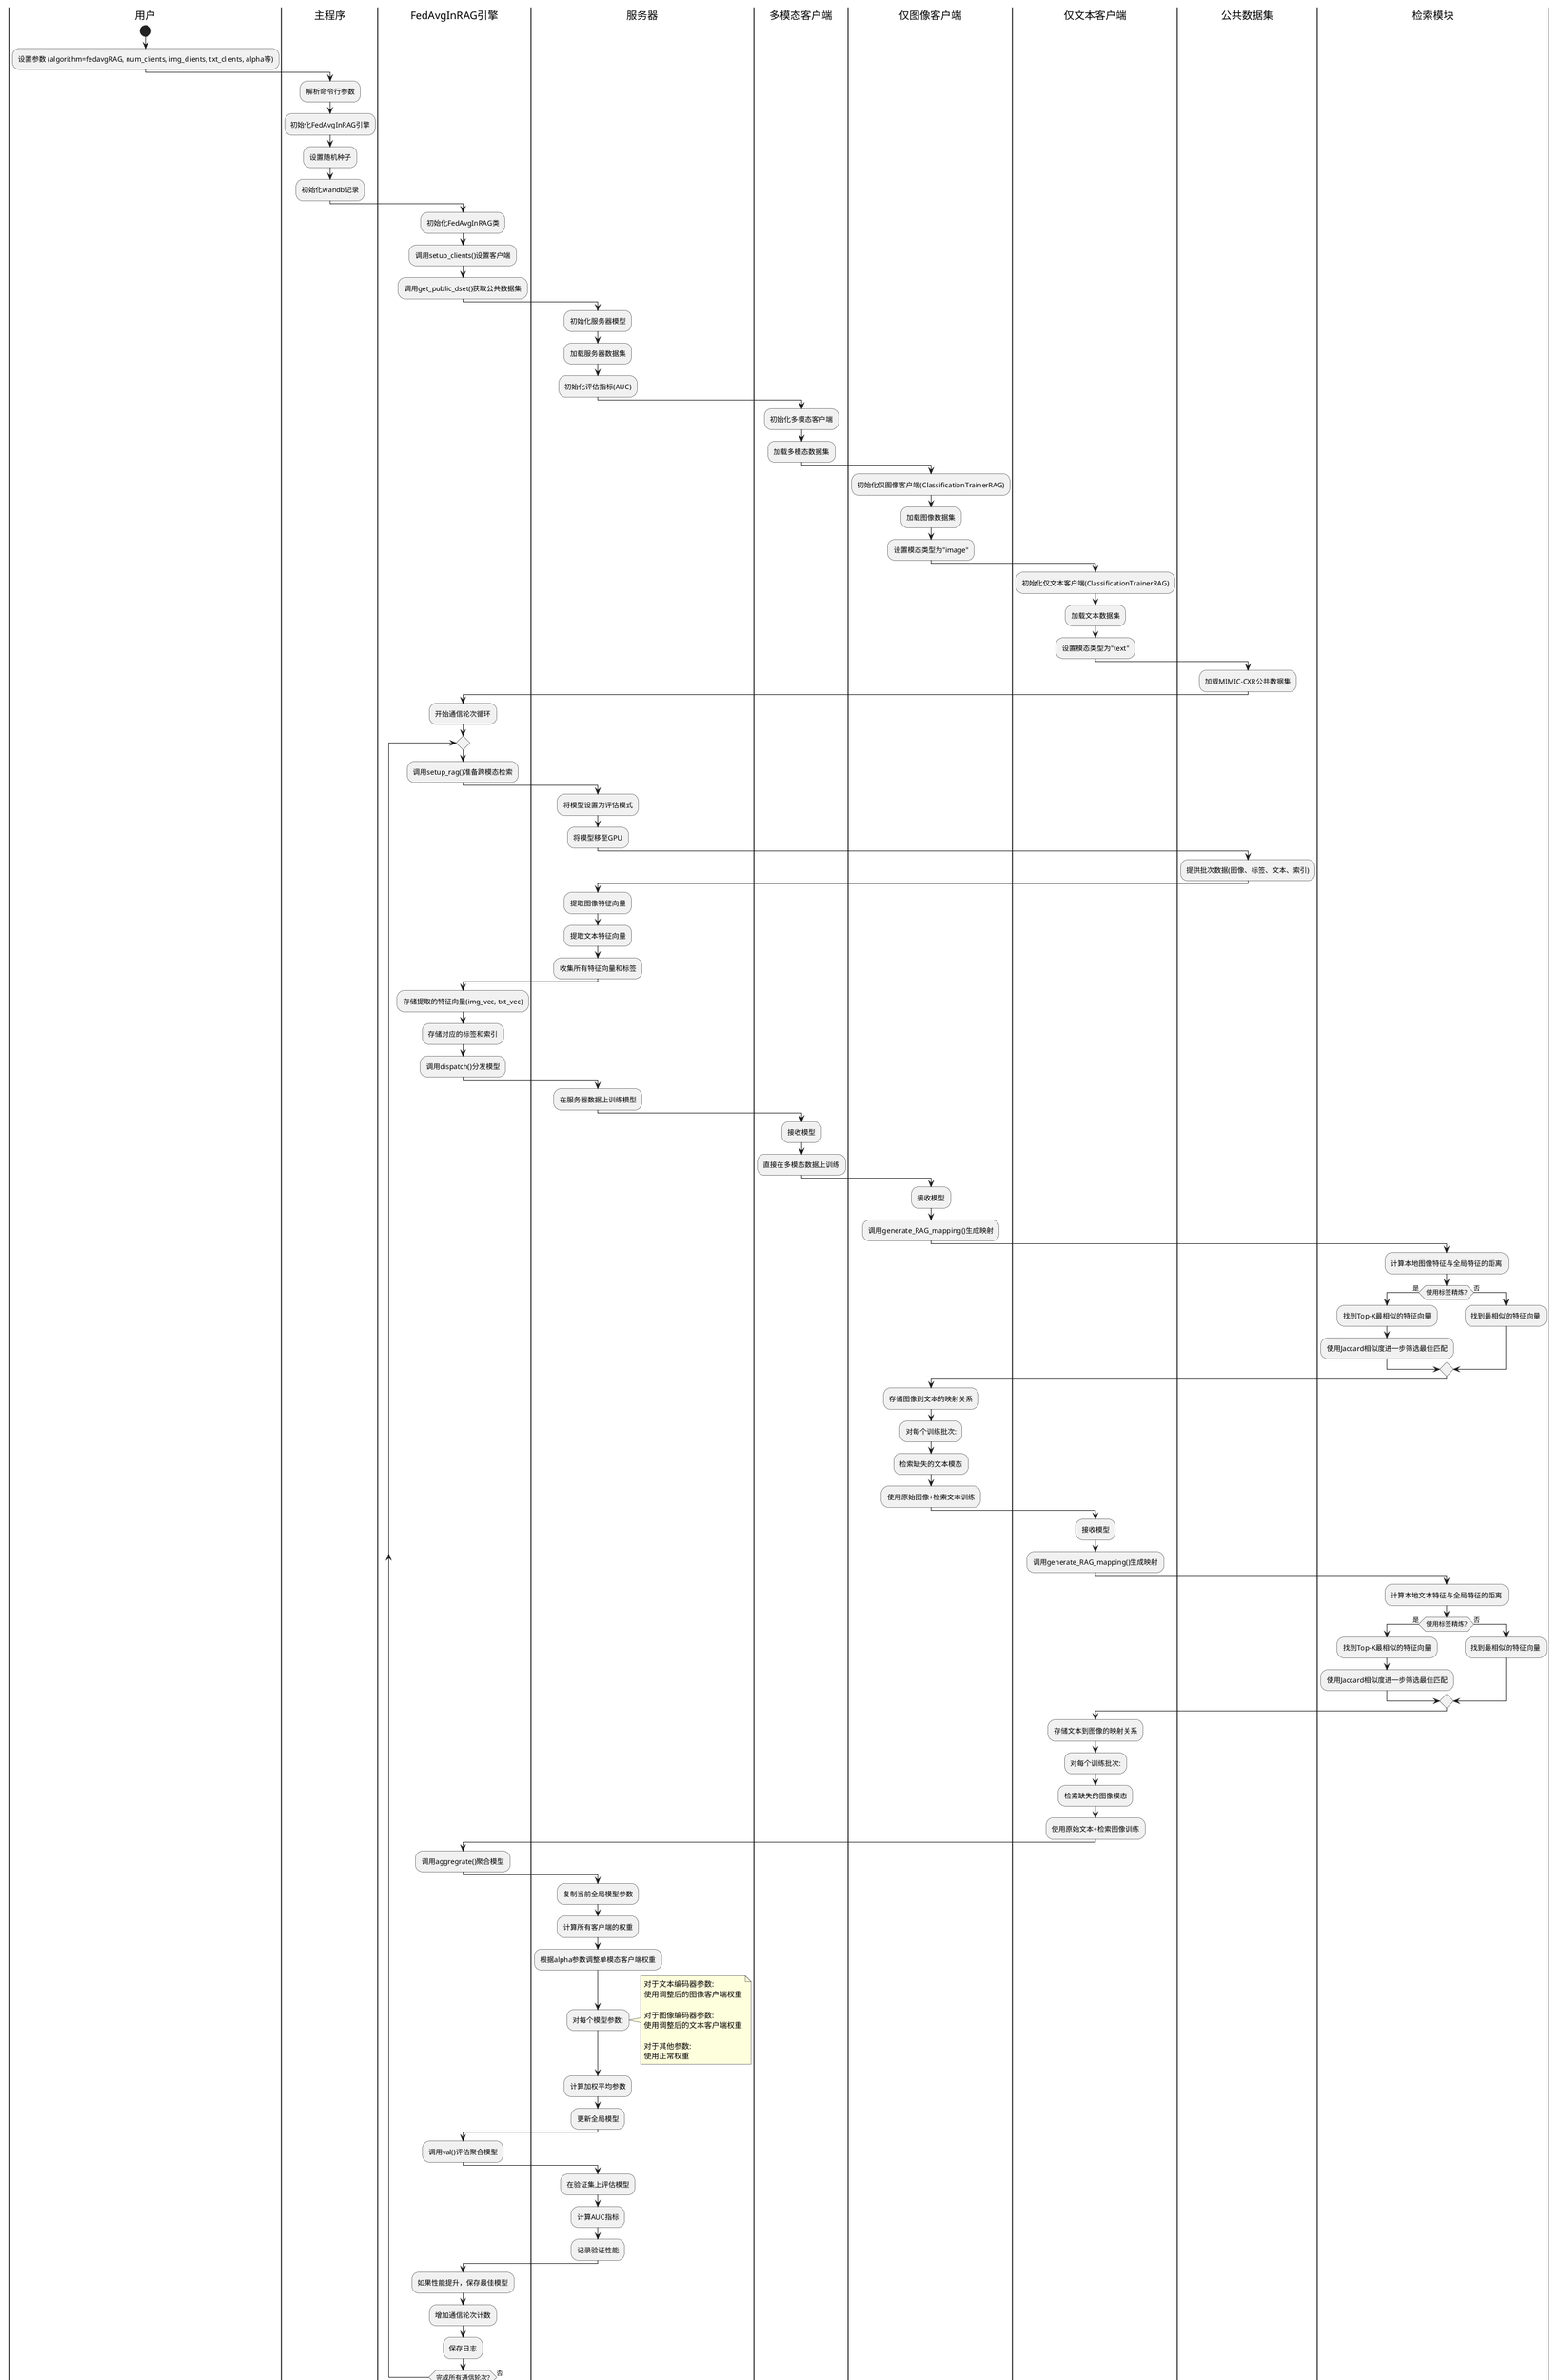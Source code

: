@startuml CAR-MFL详细活动图

' 使用标准活动图语法
|用户|
start
:设置参数 (algorithm=fedavgRAG, num_clients, img_clients, txt_clients, alpha等);

|主程序|
:解析命令行参数;
:初始化FedAvgInRAG引擎;
:设置随机种子;
:初始化wandb记录;

|FedAvgInRAG引擎|
:初始化FedAvgInRAG类;
:调用setup_clients()设置客户端;
:调用get_public_dset()获取公共数据集;

|服务器|
:初始化服务器模型;
:加载服务器数据集;
:初始化评估指标(AUC);

|多模态客户端|
:初始化多模态客户端;
:加载多模态数据集;

|仅图像客户端|
:初始化仅图像客户端(ClassificationTrainerRAG);
:加载图像数据集;
:设置模态类型为"image";

|仅文本客户端|
:初始化仅文本客户端(ClassificationTrainerRAG);
:加载文本数据集;
:设置模态类型为"text";

|公共数据集|
:加载MIMIC-CXR公共数据集;

|FedAvgInRAG引擎|
:开始通信轮次循环;
repeat
  |FedAvgInRAG引擎|
  :调用setup_rag()准备跨模态检索;

  |服务器|
  :将模型设置为评估模式;
  :将模型移至GPU;
  
  |公共数据集|
  :提供批次数据(图像、标签、文本、索引);
  
  |服务器|
  :提取图像特征向量;
  :提取文本特征向量;
  :收集所有特征向量和标签;
  
  |FedAvgInRAG引擎|
  :存储提取的特征向量(img_vec, txt_vec);
  :存储对应的标签和索引;
  :调用dispatch()分发模型;
  
  |服务器|
  :在服务器数据上训练模型;
  
  |多模态客户端|
  :接收模型;
  :直接在多模态数据上训练;
  
  |仅图像客户端|
  :接收模型;
  :调用generate_RAG_mapping()生成映射;
  
  |检索模块|
  :计算本地图像特征与全局特征的距离;
  if (使用标签精炼?) then (是)
    :找到Top-K最相似的特征向量;
    :使用Jaccard相似度进一步筛选最佳匹配;
  else (否)
    :找到最相似的特征向量;
  endif
  
  |仅图像客户端|
  :存储图像到文本的映射关系;
  :对每个训练批次:;
  :检索缺失的文本模态;
  :使用原始图像+检索文本训练;
  
  |仅文本客户端|
  :接收模型;
  :调用generate_RAG_mapping()生成映射;
  
  |检索模块|
  :计算本地文本特征与全局特征的距离;
  if (使用标签精炼?) then (是)
    :找到Top-K最相似的特征向量;
    :使用Jaccard相似度进一步筛选最佳匹配;
  else (否)
    :找到最相似的特征向量;
  endif
  
  |仅文本客户端|
  :存储文本到图像的映射关系;
  :对每个训练批次:;
  :检索缺失的图像模态;
  :使用原始文本+检索图像训练;
  
  |FedAvgInRAG引擎|
  :调用aggregrate()聚合模型;
  
  |服务器|
  :复制当前全局模型参数;
  :计算所有客户端的权重;
  :根据alpha参数调整单模态客户端权重;
  :对每个模型参数:;
  note right
    对于文本编码器参数:
    使用调整后的图像客户端权重
    
    对于图像编码器参数:
    使用调整后的文本客户端权重
    
    对于其他参数:
    使用正常权重
  end note
  :计算加权平均参数;
  :更新全局模型;
  
  |FedAvgInRAG引擎|
  :调用val()评估聚合模型;
  
  |服务器|
  :在验证集上评估模型;
  :计算AUC指标;
  :记录验证性能;
  
  |FedAvgInRAG引擎|
  :如果性能提升，保存最佳模型;
  :增加通信轮次计数;
  :保存日志;

repeat while (完成所有通信轮次?) is (否)

|FedAvgInRAG引擎|
:调用server.load_best()加载最佳模型;
:调用test()在测试集上评估;

|服务器|
:加载最佳模型;
:在测试集上评估最终性能;
:计算并输出最终AUC指标;

|主程序|
:记录最终结果到wandb;

|用户|
:查看实验结果;

stop

@enduml